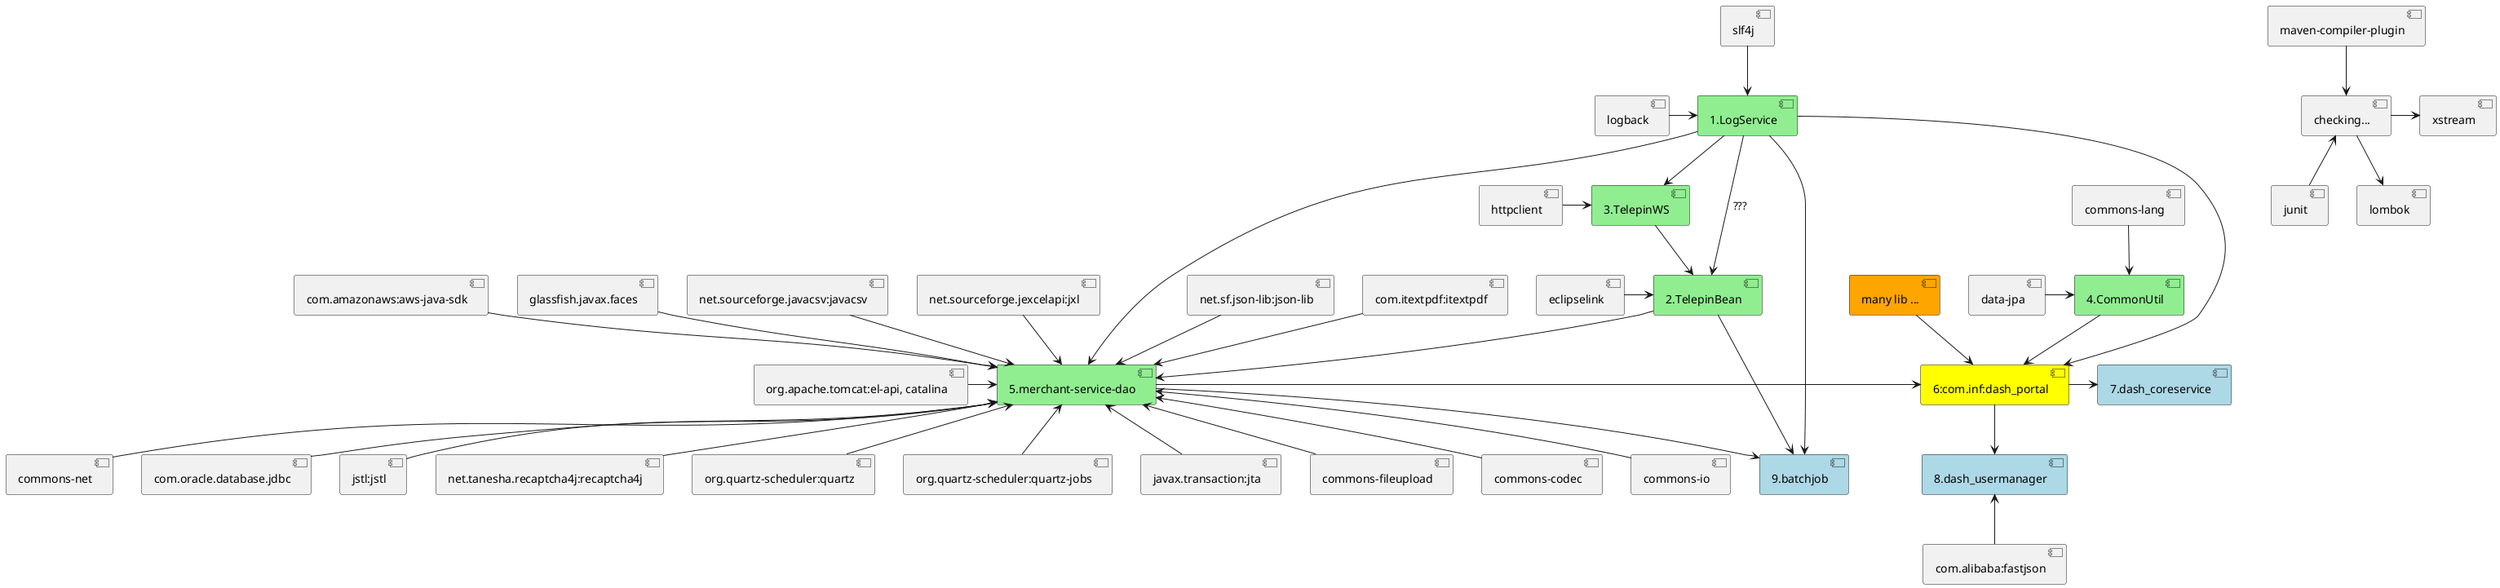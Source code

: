 @startuml

[logback] as lb
[slf4j] as l4j
[eclipselink] as el
[httpclient] as hc
[data-jpa] as dj
[commons-lang] as cl
[org.apache.tomcat:el-api, catalina] as tc
[glassfish.javax.faces] as jf
[net.sourceforge.javacsv:javacsv] as jcsv
[net.sourceforge.jexcelapi:jxl] as jxl
[net.sf.json-lib:json-lib] as jlib
[com.itextpdf:itextpdf] as pdf
[com.amazonaws:aws-java-sdk] as aws
[commons-fileupload] as fileupload
[commons-codec] as codec
[commons-io] as io
[commons-net] as net
[com.oracle.database.jdbc] as jdbc
[jstl:jstl] as jstl
[net.tanesha.recaptcha4j:recaptcha4j] as recaptcha4j
[org.quartz-scheduler:quartz] as quartz
[org.quartz-scheduler:quartz-jobs] as qjobs
[javax.transaction:jta] as jta
'for extenstion
[com.alibaba:fastjson] as fastjson

[1.LogService] as LS #lightgreen
[2.TelepinBean] as TB #lightgreen
[3.TelepinWS] as TWS #lightgreen
[4.CommonUtil] as CU #lightgreen
[5.merchant-service-dao] as msd #lightgreen

[6:com.inf:dash_portal] as dp #yellow
[7.dash_coreservice] as dcs #lightblue
[8.dash_usermanager] as dum #lightblue

[9.batchjob] as batchjob #lightblue

lb -> LS
l4j --> LS

el -> TB
LS --> TB: ???
TWS --> TB

LS --> TWS
hc -> TWS

cl --> CU
dj -> CU


tc -> msd
LS --> msd
TB --> msd
jf --> msd
jcsv --> msd
jxl --> msd
jlib --> msd
pdf --> msd
aws --> msd
msd <-- fileupload
msd <-- codec
msd <-- io
msd <-- net
msd <-- jdbc
msd <-- jstl
msd <-- recaptcha4j
msd <-- quartz
msd <-- qjobs
msd <-- jta




[many lib ...] as mlib #orange
LS --> dp
CU --> dp
msd -> dp
mlib --> dp
dp -> dcs



dp --> dum
dum <-- fastjson

LS --> batchjob
TB --> batchjob
msd --> batchjob


[maven-compiler-plugin] as mcp
[junit] as ju
[xstream] as xs
[checking...] as ck
[lombok] as lbk

mcp --> ck
ck <-- ju
ck -> xs
ck --> lbk
@enduml